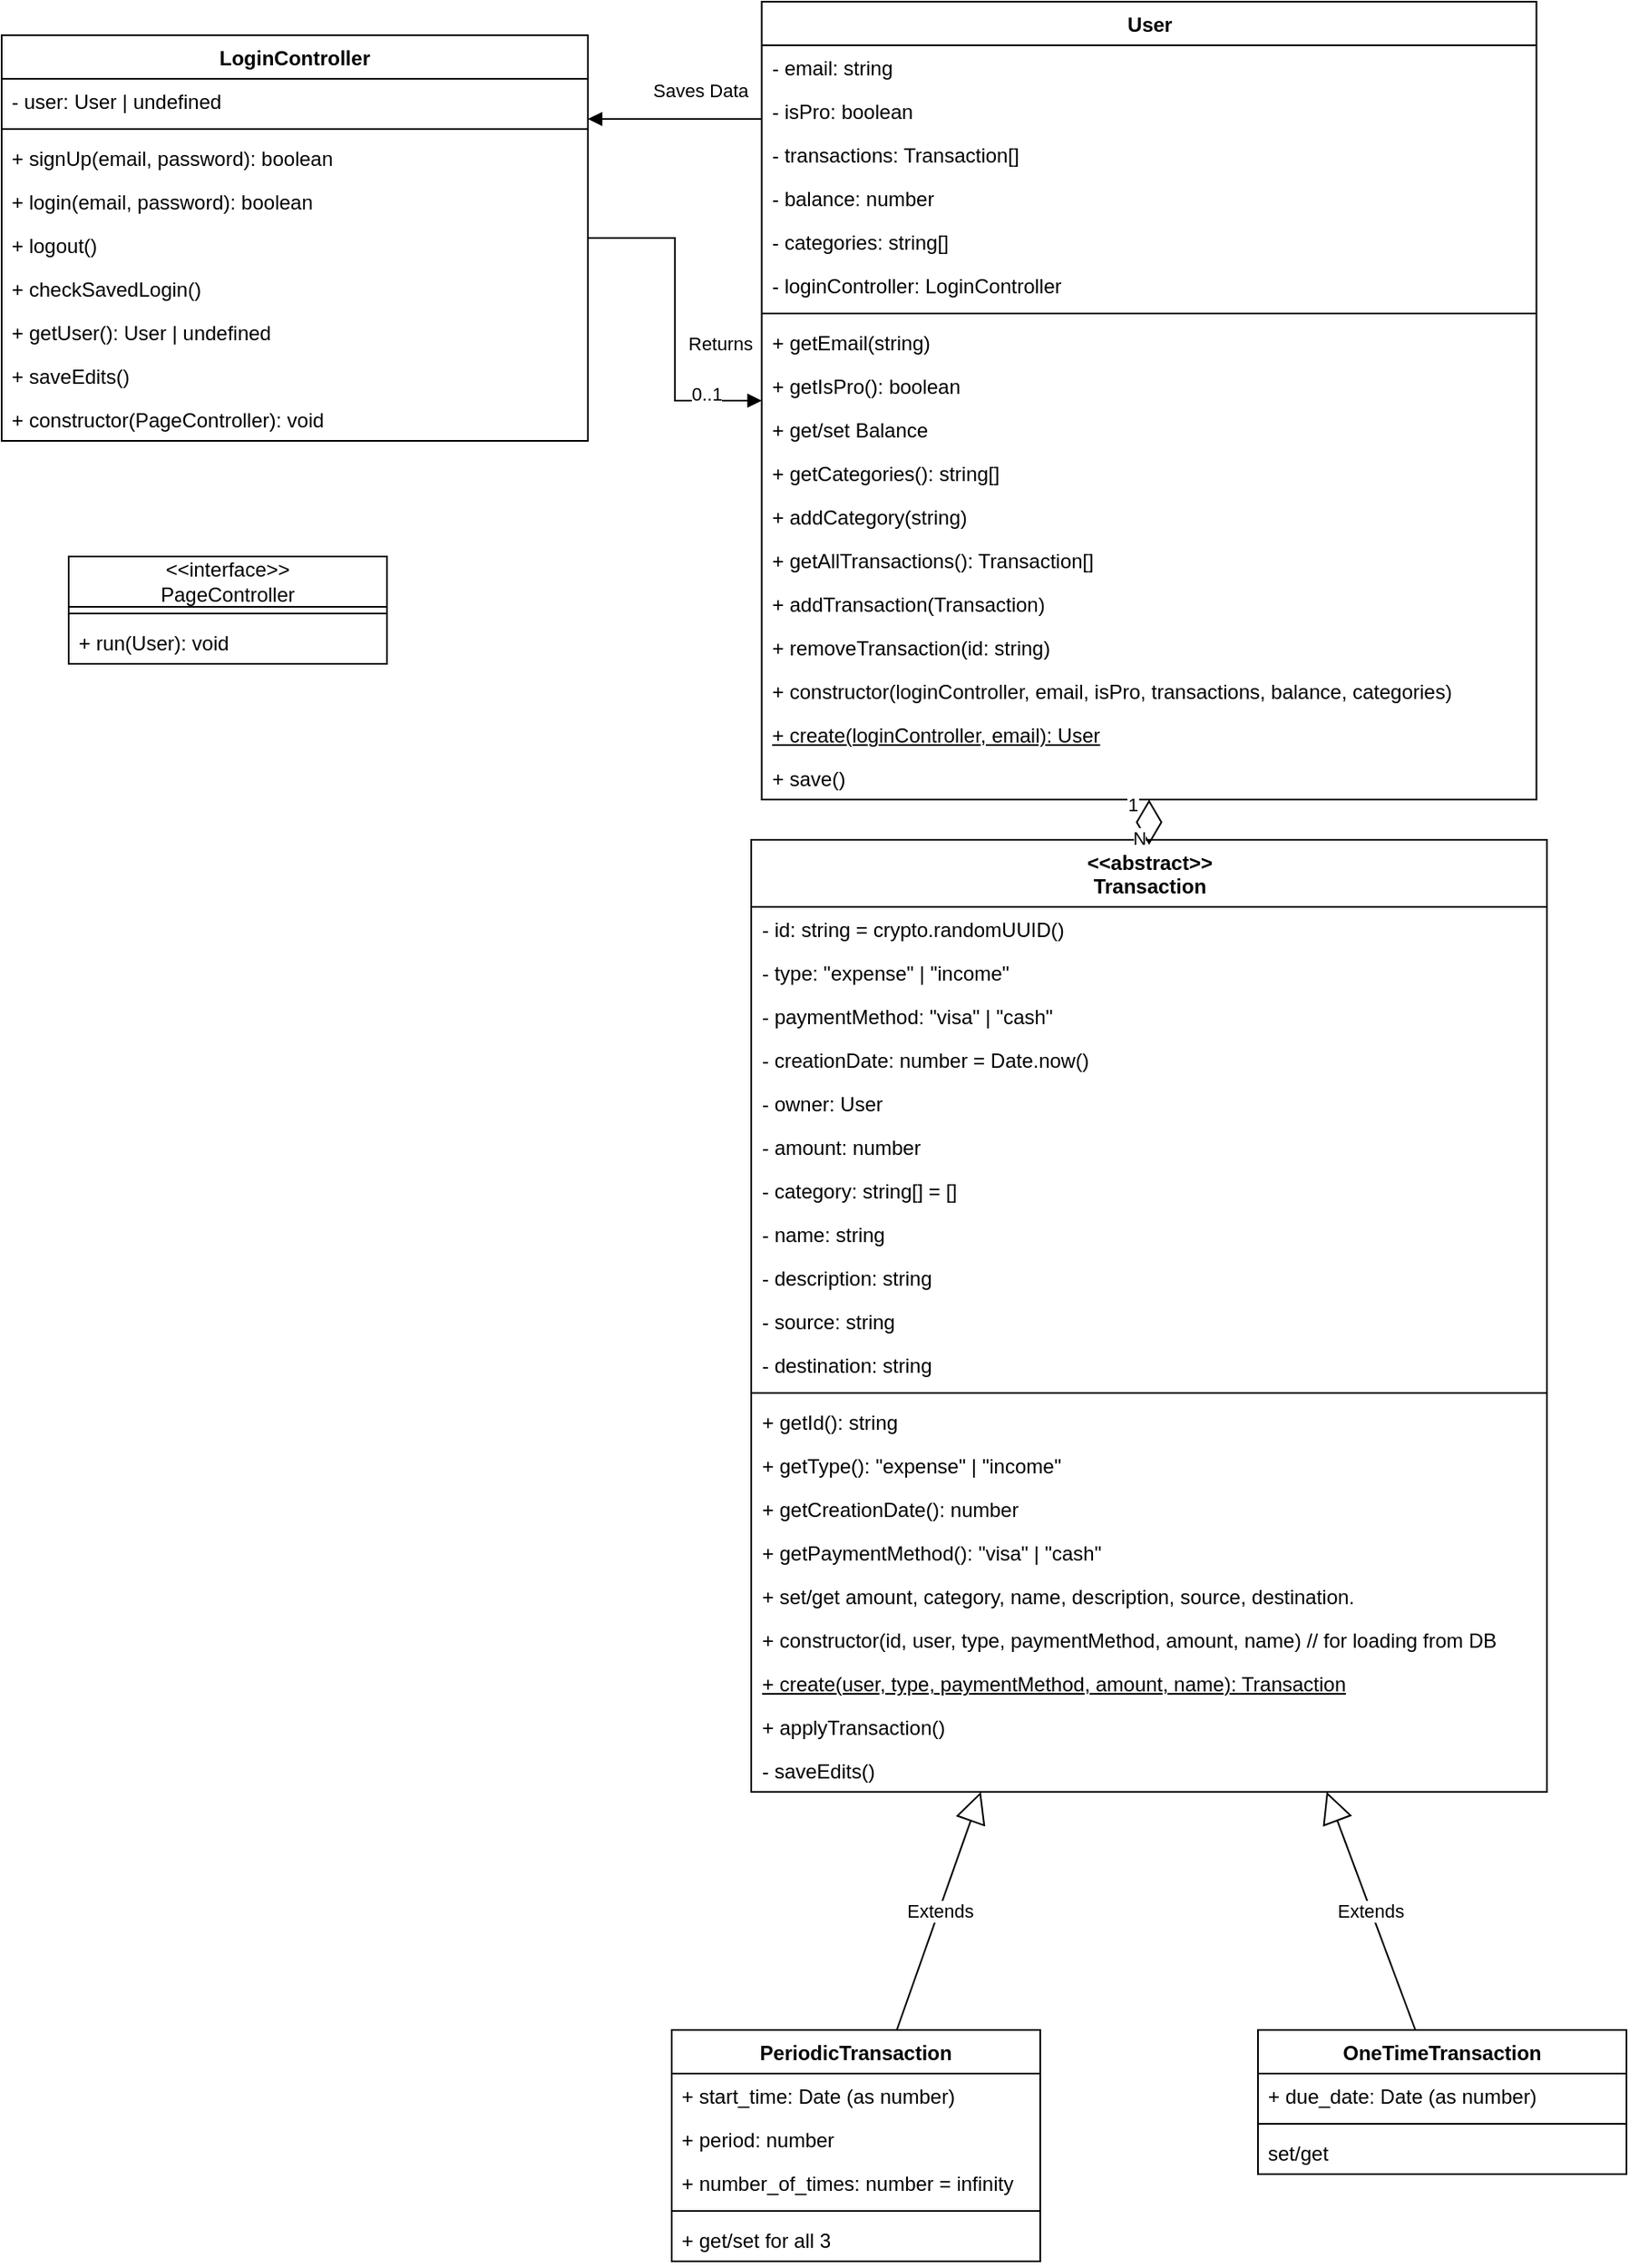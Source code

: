 <mxfile version="24.3.1" type="github">
  <diagram id="C5RBs43oDa-KdzZeNtuy" name="Page-1">
    <mxGraphModel dx="1938" dy="793" grid="1" gridSize="10" guides="1" tooltips="1" connect="1" arrows="1" fold="1" page="1" pageScale="1" pageWidth="827" pageHeight="1169" math="0" shadow="0">
      <root>
        <mxCell id="WIyWlLk6GJQsqaUBKTNV-0" />
        <mxCell id="WIyWlLk6GJQsqaUBKTNV-1" parent="WIyWlLk6GJQsqaUBKTNV-0" />
        <mxCell id="qeCgsQrjXM8rQXqWp_c4-9" value="&amp;lt;&amp;lt;abstract&amp;gt;&amp;gt;&lt;br&gt;Transaction" style="swimlane;fontStyle=1;align=center;verticalAlign=top;childLayout=stackLayout;horizontal=1;startSize=40;horizontalStack=0;resizeParent=1;resizeParentMax=0;resizeLast=0;collapsible=1;marginBottom=0;whiteSpace=wrap;html=1;" parent="WIyWlLk6GJQsqaUBKTNV-1" vertex="1">
          <mxGeometry x="237.5" y="690" width="475" height="568" as="geometry" />
        </mxCell>
        <mxCell id="qeCgsQrjXM8rQXqWp_c4-39" value="- id: string = crypto.randomUUID()" style="text;strokeColor=none;fillColor=none;align=left;verticalAlign=top;spacingLeft=4;spacingRight=4;overflow=hidden;rotatable=0;points=[[0,0.5],[1,0.5]];portConstraint=eastwest;whiteSpace=wrap;html=1;" parent="qeCgsQrjXM8rQXqWp_c4-9" vertex="1">
          <mxGeometry y="40" width="475" height="26" as="geometry" />
        </mxCell>
        <mxCell id="qeCgsQrjXM8rQXqWp_c4-34" value="- type: &quot;expense&quot; | &quot;income&quot;" style="text;strokeColor=none;fillColor=none;align=left;verticalAlign=top;spacingLeft=4;spacingRight=4;overflow=hidden;rotatable=0;points=[[0,0.5],[1,0.5]];portConstraint=eastwest;whiteSpace=wrap;html=1;" parent="qeCgsQrjXM8rQXqWp_c4-9" vertex="1">
          <mxGeometry y="66" width="475" height="26" as="geometry" />
        </mxCell>
        <mxCell id="qeCgsQrjXM8rQXqWp_c4-33" value="- paymentMethod: &quot;visa&quot; | &quot;cash&quot;" style="text;strokeColor=none;fillColor=none;align=left;verticalAlign=top;spacingLeft=4;spacingRight=4;overflow=hidden;rotatable=0;points=[[0,0.5],[1,0.5]];portConstraint=eastwest;whiteSpace=wrap;html=1;" parent="qeCgsQrjXM8rQXqWp_c4-9" vertex="1">
          <mxGeometry y="92" width="475" height="26" as="geometry" />
        </mxCell>
        <mxCell id="qeCgsQrjXM8rQXqWp_c4-4" value="- creationDate: number = Date.now()" style="text;strokeColor=none;fillColor=none;align=left;verticalAlign=top;spacingLeft=4;spacingRight=4;overflow=hidden;rotatable=0;points=[[0,0.5],[1,0.5]];portConstraint=eastwest;whiteSpace=wrap;html=1;" parent="qeCgsQrjXM8rQXqWp_c4-9" vertex="1">
          <mxGeometry y="118" width="475" height="26" as="geometry" />
        </mxCell>
        <mxCell id="qeCgsQrjXM8rQXqWp_c4-85" value="- owner: User" style="text;strokeColor=none;fillColor=none;align=left;verticalAlign=top;spacingLeft=4;spacingRight=4;overflow=hidden;rotatable=0;points=[[0,0.5],[1,0.5]];portConstraint=eastwest;whiteSpace=wrap;html=1;" parent="qeCgsQrjXM8rQXqWp_c4-9" vertex="1">
          <mxGeometry y="144" width="475" height="26" as="geometry" />
        </mxCell>
        <mxCell id="qeCgsQrjXM8rQXqWp_c4-10" value="- amount: number" style="text;strokeColor=none;fillColor=none;align=left;verticalAlign=top;spacingLeft=4;spacingRight=4;overflow=hidden;rotatable=0;points=[[0,0.5],[1,0.5]];portConstraint=eastwest;whiteSpace=wrap;html=1;" parent="qeCgsQrjXM8rQXqWp_c4-9" vertex="1">
          <mxGeometry y="170" width="475" height="26" as="geometry" />
        </mxCell>
        <mxCell id="qeCgsQrjXM8rQXqWp_c4-32" value="- category: string[] = []" style="text;strokeColor=none;fillColor=none;align=left;verticalAlign=top;spacingLeft=4;spacingRight=4;overflow=hidden;rotatable=0;points=[[0,0.5],[1,0.5]];portConstraint=eastwest;whiteSpace=wrap;html=1;" parent="qeCgsQrjXM8rQXqWp_c4-9" vertex="1">
          <mxGeometry y="196" width="475" height="26" as="geometry" />
        </mxCell>
        <mxCell id="qeCgsQrjXM8rQXqWp_c4-35" value="- name: string" style="text;strokeColor=none;fillColor=none;align=left;verticalAlign=top;spacingLeft=4;spacingRight=4;overflow=hidden;rotatable=0;points=[[0,0.5],[1,0.5]];portConstraint=eastwest;whiteSpace=wrap;html=1;" parent="qeCgsQrjXM8rQXqWp_c4-9" vertex="1">
          <mxGeometry y="222" width="475" height="26" as="geometry" />
        </mxCell>
        <mxCell id="qeCgsQrjXM8rQXqWp_c4-36" value="- description: string" style="text;strokeColor=none;fillColor=none;align=left;verticalAlign=top;spacingLeft=4;spacingRight=4;overflow=hidden;rotatable=0;points=[[0,0.5],[1,0.5]];portConstraint=eastwest;whiteSpace=wrap;html=1;" parent="qeCgsQrjXM8rQXqWp_c4-9" vertex="1">
          <mxGeometry y="248" width="475" height="26" as="geometry" />
        </mxCell>
        <mxCell id="qeCgsQrjXM8rQXqWp_c4-37" value="- source: string" style="text;strokeColor=none;fillColor=none;align=left;verticalAlign=top;spacingLeft=4;spacingRight=4;overflow=hidden;rotatable=0;points=[[0,0.5],[1,0.5]];portConstraint=eastwest;whiteSpace=wrap;html=1;" parent="qeCgsQrjXM8rQXqWp_c4-9" vertex="1">
          <mxGeometry y="274" width="475" height="26" as="geometry" />
        </mxCell>
        <mxCell id="qeCgsQrjXM8rQXqWp_c4-38" value="- destination: string" style="text;strokeColor=none;fillColor=none;align=left;verticalAlign=top;spacingLeft=4;spacingRight=4;overflow=hidden;rotatable=0;points=[[0,0.5],[1,0.5]];portConstraint=eastwest;whiteSpace=wrap;html=1;" parent="qeCgsQrjXM8rQXqWp_c4-9" vertex="1">
          <mxGeometry y="300" width="475" height="26" as="geometry" />
        </mxCell>
        <mxCell id="qeCgsQrjXM8rQXqWp_c4-11" value="" style="line;strokeWidth=1;fillColor=none;align=left;verticalAlign=middle;spacingTop=-1;spacingLeft=3;spacingRight=3;rotatable=0;labelPosition=right;points=[];portConstraint=eastwest;strokeColor=inherit;" parent="qeCgsQrjXM8rQXqWp_c4-9" vertex="1">
          <mxGeometry y="326" width="475" height="8" as="geometry" />
        </mxCell>
        <mxCell id="qeCgsQrjXM8rQXqWp_c4-79" value="+ getId(): string" style="text;strokeColor=none;fillColor=none;align=left;verticalAlign=top;spacingLeft=4;spacingRight=4;overflow=hidden;rotatable=0;points=[[0,0.5],[1,0.5]];portConstraint=eastwest;whiteSpace=wrap;html=1;" parent="qeCgsQrjXM8rQXqWp_c4-9" vertex="1">
          <mxGeometry y="334" width="475" height="26" as="geometry" />
        </mxCell>
        <mxCell id="qeCgsQrjXM8rQXqWp_c4-78" value="+ getType(): &quot;expense&quot; | &quot;income&quot;" style="text;strokeColor=none;fillColor=none;align=left;verticalAlign=top;spacingLeft=4;spacingRight=4;overflow=hidden;rotatable=0;points=[[0,0.5],[1,0.5]];portConstraint=eastwest;whiteSpace=wrap;html=1;" parent="qeCgsQrjXM8rQXqWp_c4-9" vertex="1">
          <mxGeometry y="360" width="475" height="26" as="geometry" />
        </mxCell>
        <mxCell id="qeCgsQrjXM8rQXqWp_c4-12" value="+ getCreationDate(): number" style="text;strokeColor=none;fillColor=none;align=left;verticalAlign=top;spacingLeft=4;spacingRight=4;overflow=hidden;rotatable=0;points=[[0,0.5],[1,0.5]];portConstraint=eastwest;whiteSpace=wrap;html=1;" parent="qeCgsQrjXM8rQXqWp_c4-9" vertex="1">
          <mxGeometry y="386" width="475" height="26" as="geometry" />
        </mxCell>
        <mxCell id="qeCgsQrjXM8rQXqWp_c4-80" value="+ getPaymentMethod(): &quot;visa&quot; | &quot;cash&quot;" style="text;strokeColor=none;fillColor=none;align=left;verticalAlign=top;spacingLeft=4;spacingRight=4;overflow=hidden;rotatable=0;points=[[0,0.5],[1,0.5]];portConstraint=eastwest;whiteSpace=wrap;html=1;" parent="qeCgsQrjXM8rQXqWp_c4-9" vertex="1">
          <mxGeometry y="412" width="475" height="26" as="geometry" />
        </mxCell>
        <mxCell id="qeCgsQrjXM8rQXqWp_c4-104" value="+ set/get amount, category, name, description, source, destination." style="text;strokeColor=none;fillColor=none;align=left;verticalAlign=top;spacingLeft=4;spacingRight=4;overflow=hidden;rotatable=0;points=[[0,0.5],[1,0.5]];portConstraint=eastwest;whiteSpace=wrap;html=1;" parent="qeCgsQrjXM8rQXqWp_c4-9" vertex="1">
          <mxGeometry y="438" width="475" height="26" as="geometry" />
        </mxCell>
        <mxCell id="qeCgsQrjXM8rQXqWp_c4-84" value="+ constructor(id, user, type, paymentMethod, amount, name) // for loading from DB" style="text;strokeColor=none;fillColor=none;align=left;verticalAlign=top;spacingLeft=4;spacingRight=4;overflow=hidden;rotatable=0;points=[[0,0.5],[1,0.5]];portConstraint=eastwest;whiteSpace=wrap;html=1;" parent="qeCgsQrjXM8rQXqWp_c4-9" vertex="1">
          <mxGeometry y="464" width="475" height="26" as="geometry" />
        </mxCell>
        <mxCell id="qeCgsQrjXM8rQXqWp_c4-81" value="&lt;u&gt;+ create(user, type, paymentMethod, amount, name): Transaction&lt;/u&gt;" style="text;strokeColor=none;fillColor=none;align=left;verticalAlign=top;spacingLeft=4;spacingRight=4;overflow=hidden;rotatable=0;points=[[0,0.5],[1,0.5]];portConstraint=eastwest;whiteSpace=wrap;html=1;" parent="qeCgsQrjXM8rQXqWp_c4-9" vertex="1">
          <mxGeometry y="490" width="475" height="26" as="geometry" />
        </mxCell>
        <mxCell id="qeCgsQrjXM8rQXqWp_c4-83" value="+ applyTransaction()" style="text;strokeColor=none;fillColor=none;align=left;verticalAlign=top;spacingLeft=4;spacingRight=4;overflow=hidden;rotatable=0;points=[[0,0.5],[1,0.5]];portConstraint=eastwest;whiteSpace=wrap;html=1;" parent="qeCgsQrjXM8rQXqWp_c4-9" vertex="1">
          <mxGeometry y="516" width="475" height="26" as="geometry" />
        </mxCell>
        <mxCell id="qeCgsQrjXM8rQXqWp_c4-113" value="- saveEdits()" style="text;strokeColor=none;fillColor=none;align=left;verticalAlign=top;spacingLeft=4;spacingRight=4;overflow=hidden;rotatable=0;points=[[0,0.5],[1,0.5]];portConstraint=eastwest;whiteSpace=wrap;html=1;" parent="qeCgsQrjXM8rQXqWp_c4-9" vertex="1">
          <mxGeometry y="542" width="475" height="26" as="geometry" />
        </mxCell>
        <mxCell id="qeCgsQrjXM8rQXqWp_c4-40" value="User" style="swimlane;fontStyle=1;align=center;verticalAlign=top;childLayout=stackLayout;horizontal=1;startSize=26;horizontalStack=0;resizeParent=1;resizeParentMax=0;resizeLast=0;collapsible=1;marginBottom=0;whiteSpace=wrap;html=1;" parent="WIyWlLk6GJQsqaUBKTNV-1" vertex="1">
          <mxGeometry x="243.75" y="190" width="462.5" height="476" as="geometry" />
        </mxCell>
        <mxCell id="qeCgsQrjXM8rQXqWp_c4-41" value="- email: string" style="text;strokeColor=none;fillColor=none;align=left;verticalAlign=top;spacingLeft=4;spacingRight=4;overflow=hidden;rotatable=0;points=[[0,0.5],[1,0.5]];portConstraint=eastwest;whiteSpace=wrap;html=1;" parent="qeCgsQrjXM8rQXqWp_c4-40" vertex="1">
          <mxGeometry y="26" width="462.5" height="26" as="geometry" />
        </mxCell>
        <mxCell id="qeCgsQrjXM8rQXqWp_c4-45" value="- isPro: boolean" style="text;strokeColor=none;fillColor=none;align=left;verticalAlign=top;spacingLeft=4;spacingRight=4;overflow=hidden;rotatable=0;points=[[0,0.5],[1,0.5]];portConstraint=eastwest;whiteSpace=wrap;html=1;" parent="qeCgsQrjXM8rQXqWp_c4-40" vertex="1">
          <mxGeometry y="52" width="462.5" height="26" as="geometry" />
        </mxCell>
        <mxCell id="qeCgsQrjXM8rQXqWp_c4-46" value="- transactions: Transaction[]" style="text;strokeColor=none;fillColor=none;align=left;verticalAlign=top;spacingLeft=4;spacingRight=4;overflow=hidden;rotatable=0;points=[[0,0.5],[1,0.5]];portConstraint=eastwest;whiteSpace=wrap;html=1;" parent="qeCgsQrjXM8rQXqWp_c4-40" vertex="1">
          <mxGeometry y="78" width="462.5" height="26" as="geometry" />
        </mxCell>
        <mxCell id="qeCgsQrjXM8rQXqWp_c4-47" value="- balance: number" style="text;strokeColor=none;fillColor=none;align=left;verticalAlign=top;spacingLeft=4;spacingRight=4;overflow=hidden;rotatable=0;points=[[0,0.5],[1,0.5]];portConstraint=eastwest;whiteSpace=wrap;html=1;" parent="qeCgsQrjXM8rQXqWp_c4-40" vertex="1">
          <mxGeometry y="104" width="462.5" height="26" as="geometry" />
        </mxCell>
        <mxCell id="qeCgsQrjXM8rQXqWp_c4-51" value="- categories: string[]" style="text;strokeColor=none;fillColor=none;align=left;verticalAlign=top;spacingLeft=4;spacingRight=4;overflow=hidden;rotatable=0;points=[[0,0.5],[1,0.5]];portConstraint=eastwest;whiteSpace=wrap;html=1;" parent="qeCgsQrjXM8rQXqWp_c4-40" vertex="1">
          <mxGeometry y="130" width="462.5" height="26" as="geometry" />
        </mxCell>
        <mxCell id="qeCgsQrjXM8rQXqWp_c4-112" value="- loginController: LoginController" style="text;strokeColor=none;fillColor=none;align=left;verticalAlign=top;spacingLeft=4;spacingRight=4;overflow=hidden;rotatable=0;points=[[0,0.5],[1,0.5]];portConstraint=eastwest;whiteSpace=wrap;html=1;" parent="qeCgsQrjXM8rQXqWp_c4-40" vertex="1">
          <mxGeometry y="156" width="462.5" height="26" as="geometry" />
        </mxCell>
        <mxCell id="qeCgsQrjXM8rQXqWp_c4-42" value="" style="line;strokeWidth=1;fillColor=none;align=left;verticalAlign=middle;spacingTop=-1;spacingLeft=3;spacingRight=3;rotatable=0;labelPosition=right;points=[];portConstraint=eastwest;strokeColor=inherit;" parent="qeCgsQrjXM8rQXqWp_c4-40" vertex="1">
          <mxGeometry y="182" width="462.5" height="8" as="geometry" />
        </mxCell>
        <mxCell id="qeCgsQrjXM8rQXqWp_c4-43" value="+ getEmail(string)" style="text;strokeColor=none;fillColor=none;align=left;verticalAlign=top;spacingLeft=4;spacingRight=4;overflow=hidden;rotatable=0;points=[[0,0.5],[1,0.5]];portConstraint=eastwest;whiteSpace=wrap;html=1;" parent="qeCgsQrjXM8rQXqWp_c4-40" vertex="1">
          <mxGeometry y="190" width="462.5" height="26" as="geometry" />
        </mxCell>
        <mxCell id="qeCgsQrjXM8rQXqWp_c4-70" value="+ getIsPro(): boolean" style="text;strokeColor=none;fillColor=none;align=left;verticalAlign=top;spacingLeft=4;spacingRight=4;overflow=hidden;rotatable=0;points=[[0,0.5],[1,0.5]];portConstraint=eastwest;whiteSpace=wrap;html=1;" parent="qeCgsQrjXM8rQXqWp_c4-40" vertex="1">
          <mxGeometry y="216" width="462.5" height="26" as="geometry" />
        </mxCell>
        <mxCell id="qeCgsQrjXM8rQXqWp_c4-73" value="+ get/set Balance" style="text;strokeColor=none;fillColor=none;align=left;verticalAlign=top;spacingLeft=4;spacingRight=4;overflow=hidden;rotatable=0;points=[[0,0.5],[1,0.5]];portConstraint=eastwest;whiteSpace=wrap;html=1;" parent="qeCgsQrjXM8rQXqWp_c4-40" vertex="1">
          <mxGeometry y="242" width="462.5" height="26" as="geometry" />
        </mxCell>
        <mxCell id="qeCgsQrjXM8rQXqWp_c4-74" value="+ getCategories(): string[]" style="text;strokeColor=none;fillColor=none;align=left;verticalAlign=top;spacingLeft=4;spacingRight=4;overflow=hidden;rotatable=0;points=[[0,0.5],[1,0.5]];portConstraint=eastwest;whiteSpace=wrap;html=1;" parent="qeCgsQrjXM8rQXqWp_c4-40" vertex="1">
          <mxGeometry y="268" width="462.5" height="26" as="geometry" />
        </mxCell>
        <mxCell id="qeCgsQrjXM8rQXqWp_c4-75" value="+ addCategory(string)" style="text;strokeColor=none;fillColor=none;align=left;verticalAlign=top;spacingLeft=4;spacingRight=4;overflow=hidden;rotatable=0;points=[[0,0.5],[1,0.5]];portConstraint=eastwest;whiteSpace=wrap;html=1;" parent="qeCgsQrjXM8rQXqWp_c4-40" vertex="1">
          <mxGeometry y="294" width="462.5" height="26" as="geometry" />
        </mxCell>
        <mxCell id="qeCgsQrjXM8rQXqWp_c4-72" value="+ getAllTransactions(): Transaction[]" style="text;strokeColor=none;fillColor=none;align=left;verticalAlign=top;spacingLeft=4;spacingRight=4;overflow=hidden;rotatable=0;points=[[0,0.5],[1,0.5]];portConstraint=eastwest;whiteSpace=wrap;html=1;" parent="qeCgsQrjXM8rQXqWp_c4-40" vertex="1">
          <mxGeometry y="320" width="462.5" height="26" as="geometry" />
        </mxCell>
        <mxCell id="qeCgsQrjXM8rQXqWp_c4-76" value="+ addTransaction(Transaction)" style="text;strokeColor=none;fillColor=none;align=left;verticalAlign=top;spacingLeft=4;spacingRight=4;overflow=hidden;rotatable=0;points=[[0,0.5],[1,0.5]];portConstraint=eastwest;whiteSpace=wrap;html=1;" parent="qeCgsQrjXM8rQXqWp_c4-40" vertex="1">
          <mxGeometry y="346" width="462.5" height="26" as="geometry" />
        </mxCell>
        <mxCell id="qeCgsQrjXM8rQXqWp_c4-77" value="+ removeTransaction(id: string)" style="text;strokeColor=none;fillColor=none;align=left;verticalAlign=top;spacingLeft=4;spacingRight=4;overflow=hidden;rotatable=0;points=[[0,0.5],[1,0.5]];portConstraint=eastwest;whiteSpace=wrap;html=1;" parent="qeCgsQrjXM8rQXqWp_c4-40" vertex="1">
          <mxGeometry y="372" width="462.5" height="26" as="geometry" />
        </mxCell>
        <mxCell id="qeCgsQrjXM8rQXqWp_c4-102" value="+ constructor(loginController, email, isPro, transactions, balance, categories)" style="text;strokeColor=none;fillColor=none;align=left;verticalAlign=top;spacingLeft=4;spacingRight=4;overflow=hidden;rotatable=0;points=[[0,0.5],[1,0.5]];portConstraint=eastwest;whiteSpace=wrap;html=1;" parent="qeCgsQrjXM8rQXqWp_c4-40" vertex="1">
          <mxGeometry y="398" width="462.5" height="26" as="geometry" />
        </mxCell>
        <mxCell id="KKIXsnw3pcvj2r7BcClb-0" value="&lt;u&gt;+ create(loginController, email): User&lt;/u&gt;" style="text;strokeColor=none;fillColor=none;align=left;verticalAlign=top;spacingLeft=4;spacingRight=4;overflow=hidden;rotatable=0;points=[[0,0.5],[1,0.5]];portConstraint=eastwest;whiteSpace=wrap;html=1;" vertex="1" parent="qeCgsQrjXM8rQXqWp_c4-40">
          <mxGeometry y="424" width="462.5" height="26" as="geometry" />
        </mxCell>
        <mxCell id="qeCgsQrjXM8rQXqWp_c4-114" value="+ save&lt;span style=&quot;background-color: initial;&quot;&gt;()&lt;/span&gt;" style="text;strokeColor=none;fillColor=none;align=left;verticalAlign=top;spacingLeft=4;spacingRight=4;overflow=hidden;rotatable=0;points=[[0,0.5],[1,0.5]];portConstraint=eastwest;whiteSpace=wrap;html=1;" parent="qeCgsQrjXM8rQXqWp_c4-40" vertex="1">
          <mxGeometry y="450" width="462.5" height="26" as="geometry" />
        </mxCell>
        <mxCell id="qeCgsQrjXM8rQXqWp_c4-50" value="" style="endArrow=diamondThin;endFill=0;endSize=24;html=1;rounded=0;" parent="WIyWlLk6GJQsqaUBKTNV-1" source="qeCgsQrjXM8rQXqWp_c4-9" target="qeCgsQrjXM8rQXqWp_c4-40" edge="1">
          <mxGeometry width="160" relative="1" as="geometry">
            <mxPoint x="360" y="500" as="sourcePoint" />
            <mxPoint x="520" y="500" as="targetPoint" />
          </mxGeometry>
        </mxCell>
        <mxCell id="qeCgsQrjXM8rQXqWp_c4-97" value="1" style="edgeLabel;html=1;align=center;verticalAlign=middle;resizable=0;points=[];" parent="qeCgsQrjXM8rQXqWp_c4-50" vertex="1" connectable="0">
          <mxGeometry x="0.782" relative="1" as="geometry">
            <mxPoint x="-10" as="offset" />
          </mxGeometry>
        </mxCell>
        <mxCell id="qeCgsQrjXM8rQXqWp_c4-98" value="N" style="edgeLabel;html=1;align=center;verticalAlign=middle;resizable=0;points=[];" parent="qeCgsQrjXM8rQXqWp_c4-50" vertex="1" connectable="0">
          <mxGeometry x="-0.873" y="-1" relative="1" as="geometry">
            <mxPoint x="-7" as="offset" />
          </mxGeometry>
        </mxCell>
        <mxCell id="qeCgsQrjXM8rQXqWp_c4-52" value="PeriodicTransaction" style="swimlane;fontStyle=1;align=center;verticalAlign=top;childLayout=stackLayout;horizontal=1;startSize=26;horizontalStack=0;resizeParent=1;resizeParentMax=0;resizeLast=0;collapsible=1;marginBottom=0;whiteSpace=wrap;html=1;" parent="WIyWlLk6GJQsqaUBKTNV-1" vertex="1">
          <mxGeometry x="190" y="1400" width="220" height="138" as="geometry" />
        </mxCell>
        <mxCell id="qeCgsQrjXM8rQXqWp_c4-53" value="+ start_time: Date (as number)" style="text;strokeColor=none;fillColor=none;align=left;verticalAlign=top;spacingLeft=4;spacingRight=4;overflow=hidden;rotatable=0;points=[[0,0.5],[1,0.5]];portConstraint=eastwest;whiteSpace=wrap;html=1;" parent="qeCgsQrjXM8rQXqWp_c4-52" vertex="1">
          <mxGeometry y="26" width="220" height="26" as="geometry" />
        </mxCell>
        <mxCell id="qeCgsQrjXM8rQXqWp_c4-56" value="+ period: number" style="text;strokeColor=none;fillColor=none;align=left;verticalAlign=top;spacingLeft=4;spacingRight=4;overflow=hidden;rotatable=0;points=[[0,0.5],[1,0.5]];portConstraint=eastwest;whiteSpace=wrap;html=1;" parent="qeCgsQrjXM8rQXqWp_c4-52" vertex="1">
          <mxGeometry y="52" width="220" height="26" as="geometry" />
        </mxCell>
        <mxCell id="qeCgsQrjXM8rQXqWp_c4-57" value="+ number_of_times: number = infinity" style="text;strokeColor=none;fillColor=none;align=left;verticalAlign=top;spacingLeft=4;spacingRight=4;overflow=hidden;rotatable=0;points=[[0,0.5],[1,0.5]];portConstraint=eastwest;whiteSpace=wrap;html=1;" parent="qeCgsQrjXM8rQXqWp_c4-52" vertex="1">
          <mxGeometry y="78" width="220" height="26" as="geometry" />
        </mxCell>
        <mxCell id="qeCgsQrjXM8rQXqWp_c4-54" value="" style="line;strokeWidth=1;fillColor=none;align=left;verticalAlign=middle;spacingTop=-1;spacingLeft=3;spacingRight=3;rotatable=0;labelPosition=right;points=[];portConstraint=eastwest;strokeColor=inherit;" parent="qeCgsQrjXM8rQXqWp_c4-52" vertex="1">
          <mxGeometry y="104" width="220" height="8" as="geometry" />
        </mxCell>
        <mxCell id="qeCgsQrjXM8rQXqWp_c4-86" value="+ get/set for all 3" style="text;strokeColor=none;fillColor=none;align=left;verticalAlign=top;spacingLeft=4;spacingRight=4;overflow=hidden;rotatable=0;points=[[0,0.5],[1,0.5]];portConstraint=eastwest;whiteSpace=wrap;html=1;" parent="qeCgsQrjXM8rQXqWp_c4-52" vertex="1">
          <mxGeometry y="112" width="220" height="26" as="geometry" />
        </mxCell>
        <mxCell id="qeCgsQrjXM8rQXqWp_c4-58" value="OneTime&lt;span style=&quot;background-color: initial;&quot;&gt;Transaction&lt;/span&gt;" style="swimlane;fontStyle=1;align=center;verticalAlign=top;childLayout=stackLayout;horizontal=1;startSize=26;horizontalStack=0;resizeParent=1;resizeParentMax=0;resizeLast=0;collapsible=1;marginBottom=0;whiteSpace=wrap;html=1;" parent="WIyWlLk6GJQsqaUBKTNV-1" vertex="1">
          <mxGeometry x="540" y="1400" width="220" height="86" as="geometry" />
        </mxCell>
        <mxCell id="qeCgsQrjXM8rQXqWp_c4-59" value="+ due_date: Date (as number)" style="text;strokeColor=none;fillColor=none;align=left;verticalAlign=top;spacingLeft=4;spacingRight=4;overflow=hidden;rotatable=0;points=[[0,0.5],[1,0.5]];portConstraint=eastwest;whiteSpace=wrap;html=1;" parent="qeCgsQrjXM8rQXqWp_c4-58" vertex="1">
          <mxGeometry y="26" width="220" height="26" as="geometry" />
        </mxCell>
        <mxCell id="qeCgsQrjXM8rQXqWp_c4-62" value="" style="line;strokeWidth=1;fillColor=none;align=left;verticalAlign=middle;spacingTop=-1;spacingLeft=3;spacingRight=3;rotatable=0;labelPosition=right;points=[];portConstraint=eastwest;strokeColor=inherit;" parent="qeCgsQrjXM8rQXqWp_c4-58" vertex="1">
          <mxGeometry y="52" width="220" height="8" as="geometry" />
        </mxCell>
        <mxCell id="qeCgsQrjXM8rQXqWp_c4-63" value="set/get" style="text;strokeColor=none;fillColor=none;align=left;verticalAlign=top;spacingLeft=4;spacingRight=4;overflow=hidden;rotatable=0;points=[[0,0.5],[1,0.5]];portConstraint=eastwest;whiteSpace=wrap;html=1;" parent="qeCgsQrjXM8rQXqWp_c4-58" vertex="1">
          <mxGeometry y="60" width="220" height="26" as="geometry" />
        </mxCell>
        <mxCell id="qeCgsQrjXM8rQXqWp_c4-66" value="Extends" style="endArrow=block;endSize=16;endFill=0;html=1;rounded=0;" parent="WIyWlLk6GJQsqaUBKTNV-1" source="qeCgsQrjXM8rQXqWp_c4-52" target="qeCgsQrjXM8rQXqWp_c4-9" edge="1">
          <mxGeometry width="160" relative="1" as="geometry">
            <mxPoint x="390" y="1270" as="sourcePoint" />
            <mxPoint x="550" y="1270" as="targetPoint" />
          </mxGeometry>
        </mxCell>
        <mxCell id="qeCgsQrjXM8rQXqWp_c4-67" value="Extends" style="endArrow=block;endSize=16;endFill=0;html=1;rounded=0;" parent="WIyWlLk6GJQsqaUBKTNV-1" source="qeCgsQrjXM8rQXqWp_c4-58" target="qeCgsQrjXM8rQXqWp_c4-9" edge="1">
          <mxGeometry width="160" relative="1" as="geometry">
            <mxPoint x="395" y="1438" as="sourcePoint" />
            <mxPoint x="555" y="1438" as="targetPoint" />
          </mxGeometry>
        </mxCell>
        <mxCell id="qeCgsQrjXM8rQXqWp_c4-87" value="LoginController" style="swimlane;fontStyle=1;align=center;verticalAlign=top;childLayout=stackLayout;horizontal=1;startSize=26;horizontalStack=0;resizeParent=1;resizeParentMax=0;resizeLast=0;collapsible=1;marginBottom=0;whiteSpace=wrap;html=1;" parent="WIyWlLk6GJQsqaUBKTNV-1" vertex="1">
          <mxGeometry x="-210" y="210" width="350" height="242" as="geometry" />
        </mxCell>
        <mxCell id="qeCgsQrjXM8rQXqWp_c4-92" value="- user: User | undefined" style="text;strokeColor=none;fillColor=none;align=left;verticalAlign=top;spacingLeft=4;spacingRight=4;overflow=hidden;rotatable=0;points=[[0,0.5],[1,0.5]];portConstraint=eastwest;whiteSpace=wrap;html=1;" parent="qeCgsQrjXM8rQXqWp_c4-87" vertex="1">
          <mxGeometry y="26" width="350" height="26" as="geometry" />
        </mxCell>
        <mxCell id="qeCgsQrjXM8rQXqWp_c4-89" value="" style="line;strokeWidth=1;fillColor=none;align=left;verticalAlign=middle;spacingTop=-1;spacingLeft=3;spacingRight=3;rotatable=0;labelPosition=right;points=[];portConstraint=eastwest;strokeColor=inherit;" parent="qeCgsQrjXM8rQXqWp_c4-87" vertex="1">
          <mxGeometry y="52" width="350" height="8" as="geometry" />
        </mxCell>
        <mxCell id="qeCgsQrjXM8rQXqWp_c4-99" value="+ signUp(email, password): boolean" style="text;strokeColor=none;fillColor=none;align=left;verticalAlign=top;spacingLeft=4;spacingRight=4;overflow=hidden;rotatable=0;points=[[0,0.5],[1,0.5]];portConstraint=eastwest;whiteSpace=wrap;html=1;" parent="qeCgsQrjXM8rQXqWp_c4-87" vertex="1">
          <mxGeometry y="60" width="350" height="26" as="geometry" />
        </mxCell>
        <mxCell id="qeCgsQrjXM8rQXqWp_c4-91" value="+ login(email, password): boolean" style="text;strokeColor=none;fillColor=none;align=left;verticalAlign=top;spacingLeft=4;spacingRight=4;overflow=hidden;rotatable=0;points=[[0,0.5],[1,0.5]];portConstraint=eastwest;whiteSpace=wrap;html=1;" parent="qeCgsQrjXM8rQXqWp_c4-87" vertex="1">
          <mxGeometry y="86" width="350" height="26" as="geometry" />
        </mxCell>
        <mxCell id="qeCgsQrjXM8rQXqWp_c4-93" value="+ logout()" style="text;strokeColor=none;fillColor=none;align=left;verticalAlign=top;spacingLeft=4;spacingRight=4;overflow=hidden;rotatable=0;points=[[0,0.5],[1,0.5]];portConstraint=eastwest;whiteSpace=wrap;html=1;" parent="qeCgsQrjXM8rQXqWp_c4-87" vertex="1">
          <mxGeometry y="112" width="350" height="26" as="geometry" />
        </mxCell>
        <mxCell id="qeCgsQrjXM8rQXqWp_c4-94" value="+ checkSavedLogin()" style="text;strokeColor=none;fillColor=none;align=left;verticalAlign=top;spacingLeft=4;spacingRight=4;overflow=hidden;rotatable=0;points=[[0,0.5],[1,0.5]];portConstraint=eastwest;whiteSpace=wrap;html=1;" parent="qeCgsQrjXM8rQXqWp_c4-87" vertex="1">
          <mxGeometry y="138" width="350" height="26" as="geometry" />
        </mxCell>
        <mxCell id="qeCgsQrjXM8rQXqWp_c4-100" value="+ getUser(): User | undefined" style="text;strokeColor=none;fillColor=none;align=left;verticalAlign=top;spacingLeft=4;spacingRight=4;overflow=hidden;rotatable=0;points=[[0,0.5],[1,0.5]];portConstraint=eastwest;whiteSpace=wrap;html=1;" parent="qeCgsQrjXM8rQXqWp_c4-87" vertex="1">
          <mxGeometry y="164" width="350" height="26" as="geometry" />
        </mxCell>
        <mxCell id="qeCgsQrjXM8rQXqWp_c4-115" value="+ saveEdits()" style="text;strokeColor=none;fillColor=none;align=left;verticalAlign=top;spacingLeft=4;spacingRight=4;overflow=hidden;rotatable=0;points=[[0,0.5],[1,0.5]];portConstraint=eastwest;whiteSpace=wrap;html=1;" parent="qeCgsQrjXM8rQXqWp_c4-87" vertex="1">
          <mxGeometry y="190" width="350" height="26" as="geometry" />
        </mxCell>
        <mxCell id="qeCgsQrjXM8rQXqWp_c4-117" value="+ constructor(PageController): void" style="text;strokeColor=none;fillColor=none;align=left;verticalAlign=top;spacingLeft=4;spacingRight=4;overflow=hidden;rotatable=0;points=[[0,0.5],[1,0.5]];portConstraint=eastwest;whiteSpace=wrap;html=1;" parent="qeCgsQrjXM8rQXqWp_c4-87" vertex="1">
          <mxGeometry y="216" width="350" height="26" as="geometry" />
        </mxCell>
        <mxCell id="qeCgsQrjXM8rQXqWp_c4-95" value="Returns" style="endArrow=block;endFill=1;html=1;edgeStyle=orthogonalEdgeStyle;align=left;verticalAlign=top;rounded=0;" parent="WIyWlLk6GJQsqaUBKTNV-1" source="qeCgsQrjXM8rQXqWp_c4-87" target="qeCgsQrjXM8rQXqWp_c4-40" edge="1">
          <mxGeometry x="0.015" y="6" relative="1" as="geometry">
            <mxPoint x="60" y="220" as="sourcePoint" />
            <mxPoint x="220" y="220" as="targetPoint" />
            <mxPoint as="offset" />
          </mxGeometry>
        </mxCell>
        <mxCell id="qeCgsQrjXM8rQXqWp_c4-96" value="0..1" style="edgeLabel;resizable=0;html=1;align=left;verticalAlign=bottom;" parent="qeCgsQrjXM8rQXqWp_c4-95" connectable="0" vertex="1">
          <mxGeometry x="-1" relative="1" as="geometry">
            <mxPoint x="60" y="101" as="offset" />
          </mxGeometry>
        </mxCell>
        <mxCell id="qeCgsQrjXM8rQXqWp_c4-109" value="Saves Data" style="endArrow=block;endFill=1;html=1;edgeStyle=orthogonalEdgeStyle;align=left;verticalAlign=top;rounded=0;" parent="WIyWlLk6GJQsqaUBKTNV-1" source="qeCgsQrjXM8rQXqWp_c4-40" target="qeCgsQrjXM8rQXqWp_c4-87" edge="1">
          <mxGeometry x="0.284" y="-30" relative="1" as="geometry">
            <mxPoint x="180" y="240" as="sourcePoint" />
            <mxPoint x="340" y="240" as="targetPoint" />
            <Array as="points">
              <mxPoint x="180" y="260" />
              <mxPoint x="180" y="260" />
            </Array>
            <mxPoint as="offset" />
          </mxGeometry>
        </mxCell>
        <mxCell id="qeCgsQrjXM8rQXqWp_c4-120" value="&amp;lt;&amp;lt;interface&amp;gt;&amp;gt;&lt;br&gt;PageController" style="swimlane;fontStyle=0;childLayout=stackLayout;horizontal=1;startSize=30;fillColor=none;horizontalStack=0;resizeParent=1;resizeParentMax=0;resizeLast=0;collapsible=1;marginBottom=0;whiteSpace=wrap;html=1;" parent="WIyWlLk6GJQsqaUBKTNV-1" vertex="1">
          <mxGeometry x="-170" y="521" width="190" height="64" as="geometry" />
        </mxCell>
        <mxCell id="qeCgsQrjXM8rQXqWp_c4-124" value="" style="line;strokeWidth=1;fillColor=none;align=left;verticalAlign=middle;spacingTop=-1;spacingLeft=3;spacingRight=3;rotatable=0;labelPosition=right;points=[];portConstraint=eastwest;strokeColor=inherit;" parent="qeCgsQrjXM8rQXqWp_c4-120" vertex="1">
          <mxGeometry y="30" width="190" height="8" as="geometry" />
        </mxCell>
        <mxCell id="qeCgsQrjXM8rQXqWp_c4-121" value="+ run(User): void" style="text;strokeColor=none;fillColor=none;align=left;verticalAlign=top;spacingLeft=4;spacingRight=4;overflow=hidden;rotatable=0;points=[[0,0.5],[1,0.5]];portConstraint=eastwest;whiteSpace=wrap;html=1;" parent="qeCgsQrjXM8rQXqWp_c4-120" vertex="1">
          <mxGeometry y="38" width="190" height="26" as="geometry" />
        </mxCell>
      </root>
    </mxGraphModel>
  </diagram>
</mxfile>
